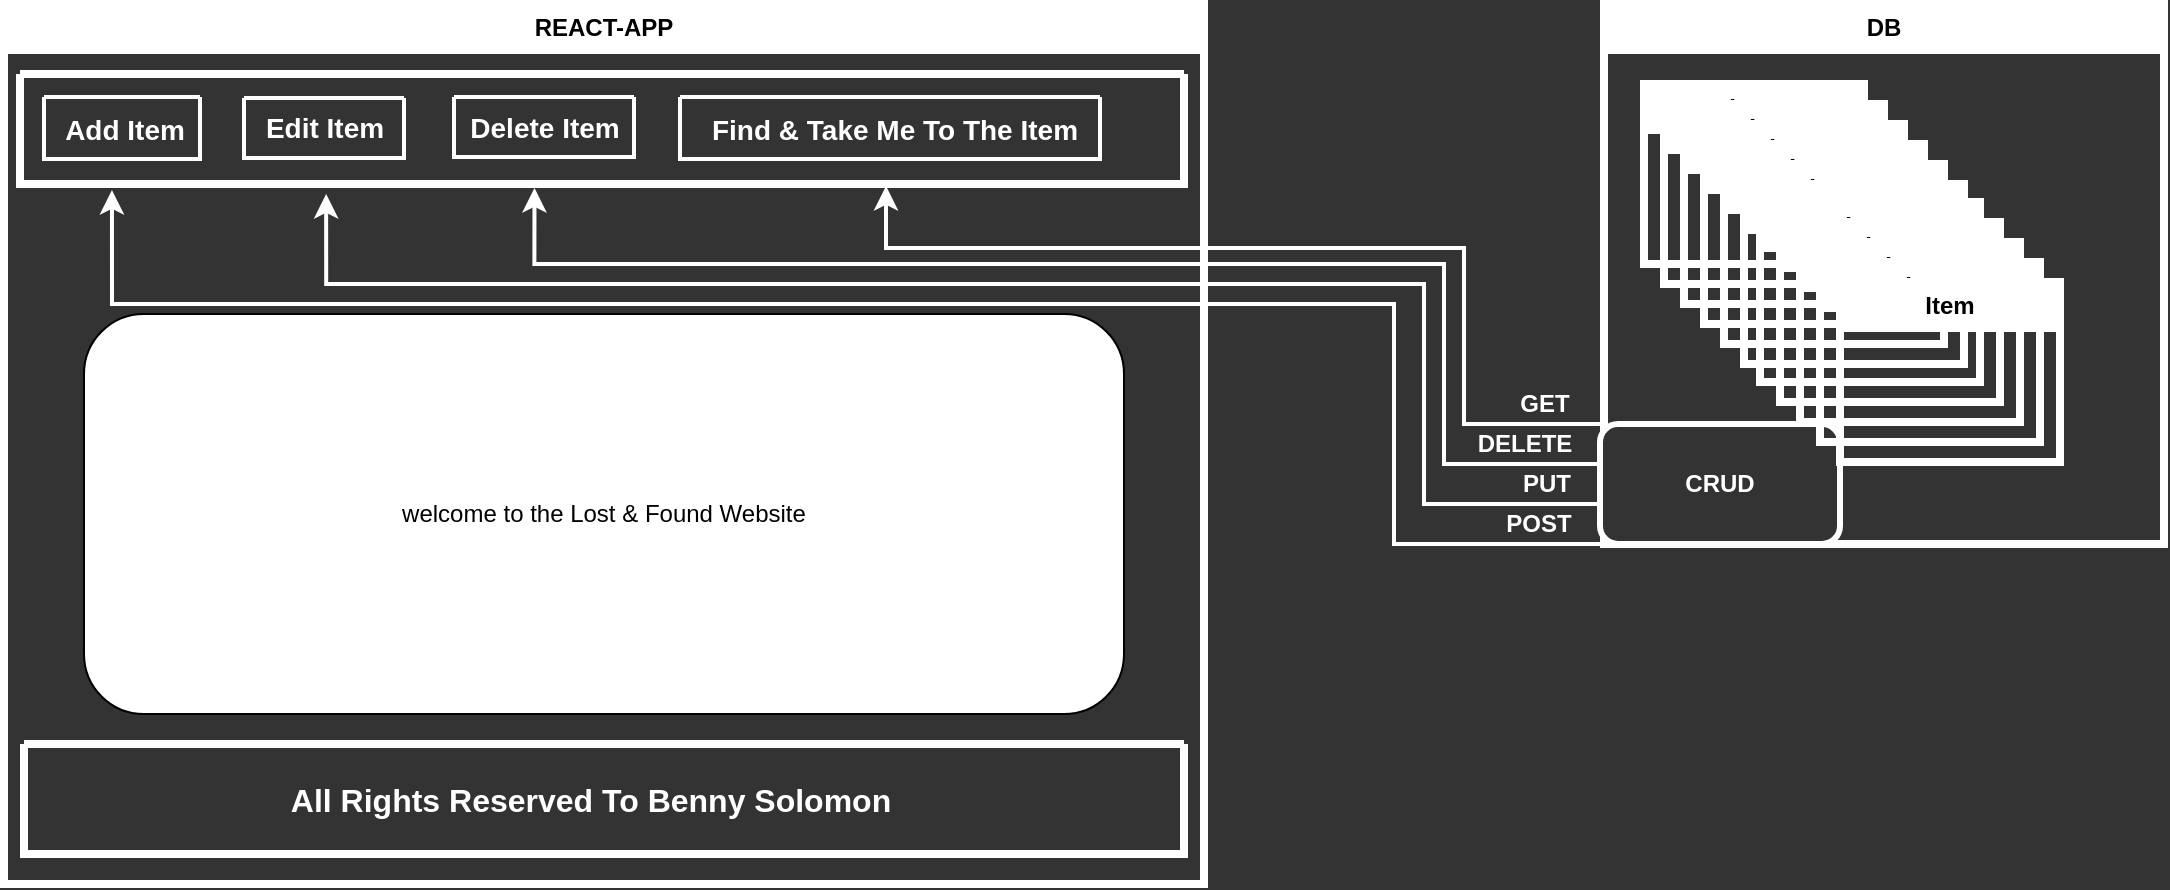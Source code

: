 <mxfile version="21.0.2" type="github">
  <diagram id="C5RBs43oDa-KdzZeNtuy" name="Page-1">
    <mxGraphModel dx="2261" dy="756" grid="1" gridSize="10" guides="1" tooltips="1" connect="1" arrows="1" fold="1" page="1" pageScale="1" pageWidth="827" pageHeight="1169" background="#333333" math="0" shadow="0">
      <root>
        <mxCell id="WIyWlLk6GJQsqaUBKTNV-0" />
        <mxCell id="WIyWlLk6GJQsqaUBKTNV-1" parent="WIyWlLk6GJQsqaUBKTNV-0" />
        <mxCell id="6sigm9hNixch7Fj4dPni-42" style="edgeStyle=orthogonalEdgeStyle;rounded=0;orthogonalLoop=1;jettySize=auto;html=1;exitX=0;exitY=1;exitDx=0;exitDy=0;entryX=0.079;entryY=1.055;entryDx=0;entryDy=0;entryPerimeter=0;strokeColor=#FFFFFF;strokeWidth=2;" edge="1" parent="WIyWlLk6GJQsqaUBKTNV-1" source="6sigm9hNixch7Fj4dPni-3" target="6sigm9hNixch7Fj4dPni-22">
          <mxGeometry relative="1" as="geometry">
            <Array as="points">
              <mxPoint x="415" y="310" />
              <mxPoint x="415" y="190" />
              <mxPoint x="-226" y="190" />
            </Array>
          </mxGeometry>
        </mxCell>
        <mxCell id="6sigm9hNixch7Fj4dPni-3" value="DB" style="swimlane;whiteSpace=wrap;html=1;strokeColor=#FFFFFF;strokeWidth=4;" vertex="1" parent="WIyWlLk6GJQsqaUBKTNV-1">
          <mxGeometry x="520" y="40" width="280" height="270" as="geometry" />
        </mxCell>
        <mxCell id="6sigm9hNixch7Fj4dPni-4" value="Item" style="swimlane;whiteSpace=wrap;html=1;strokeColor=#FFFFFF;strokeWidth=4;" vertex="1" parent="6sigm9hNixch7Fj4dPni-3">
          <mxGeometry x="20" y="40" width="110" height="90" as="geometry" />
        </mxCell>
        <mxCell id="6sigm9hNixch7Fj4dPni-20" value="&lt;font color=&quot;#ffffff&quot;&gt;&lt;b&gt;CRUD&lt;/b&gt;&lt;/font&gt;" style="rounded=1;whiteSpace=wrap;html=1;fillColor=#333333;strokeColor=#FFFFFF;strokeWidth=3;" vertex="1" parent="6sigm9hNixch7Fj4dPni-3">
          <mxGeometry x="-2" y="210" width="120" height="60" as="geometry" />
        </mxCell>
        <mxCell id="6sigm9hNixch7Fj4dPni-6" value="Item" style="swimlane;whiteSpace=wrap;html=1;strokeColor=#FFFFFF;strokeWidth=4;" vertex="1" parent="WIyWlLk6GJQsqaUBKTNV-1">
          <mxGeometry x="550" y="90" width="110" height="90" as="geometry" />
        </mxCell>
        <mxCell id="6sigm9hNixch7Fj4dPni-7" value="Item" style="swimlane;whiteSpace=wrap;html=1;strokeColor=#FFFFFF;strokeWidth=4;" vertex="1" parent="WIyWlLk6GJQsqaUBKTNV-1">
          <mxGeometry x="560" y="100" width="110" height="90" as="geometry" />
        </mxCell>
        <mxCell id="6sigm9hNixch7Fj4dPni-8" value="Item" style="swimlane;whiteSpace=wrap;html=1;strokeColor=#FFFFFF;strokeWidth=4;" vertex="1" parent="WIyWlLk6GJQsqaUBKTNV-1">
          <mxGeometry x="570" y="110" width="110" height="90" as="geometry" />
        </mxCell>
        <mxCell id="6sigm9hNixch7Fj4dPni-9" value="Item" style="swimlane;whiteSpace=wrap;html=1;strokeColor=#FFFFFF;strokeWidth=4;" vertex="1" parent="WIyWlLk6GJQsqaUBKTNV-1">
          <mxGeometry x="580" y="120" width="110" height="90" as="geometry" />
        </mxCell>
        <mxCell id="6sigm9hNixch7Fj4dPni-10" value="Item" style="swimlane;whiteSpace=wrap;html=1;strokeColor=#FFFFFF;strokeWidth=4;" vertex="1" parent="WIyWlLk6GJQsqaUBKTNV-1">
          <mxGeometry x="590" y="130" width="110" height="90" as="geometry" />
        </mxCell>
        <mxCell id="6sigm9hNixch7Fj4dPni-12" value="Item" style="swimlane;whiteSpace=wrap;html=1;strokeColor=#FFFFFF;strokeWidth=4;" vertex="1" parent="WIyWlLk6GJQsqaUBKTNV-1">
          <mxGeometry x="598" y="139" width="110" height="90" as="geometry" />
        </mxCell>
        <mxCell id="6sigm9hNixch7Fj4dPni-13" value="Item" style="swimlane;whiteSpace=wrap;html=1;strokeColor=#FFFFFF;strokeWidth=4;" vertex="1" parent="WIyWlLk6GJQsqaUBKTNV-1">
          <mxGeometry x="608" y="149" width="110" height="90" as="geometry" />
        </mxCell>
        <mxCell id="6sigm9hNixch7Fj4dPni-14" value="Item" style="swimlane;whiteSpace=wrap;html=1;strokeColor=#FFFFFF;strokeWidth=4;" vertex="1" parent="WIyWlLk6GJQsqaUBKTNV-1">
          <mxGeometry x="618" y="159" width="110" height="90" as="geometry" />
        </mxCell>
        <mxCell id="6sigm9hNixch7Fj4dPni-15" value="Item" style="swimlane;whiteSpace=wrap;html=1;strokeColor=#FFFFFF;strokeWidth=4;" vertex="1" parent="WIyWlLk6GJQsqaUBKTNV-1">
          <mxGeometry x="628" y="169" width="110" height="90" as="geometry" />
        </mxCell>
        <mxCell id="6sigm9hNixch7Fj4dPni-16" value="Item" style="swimlane;whiteSpace=wrap;html=1;strokeColor=#FFFFFF;strokeWidth=4;" vertex="1" parent="WIyWlLk6GJQsqaUBKTNV-1">
          <mxGeometry x="638" y="179" width="110" height="90" as="geometry" />
        </mxCell>
        <mxCell id="6sigm9hNixch7Fj4dPni-21" value="REACT-APP" style="swimlane;whiteSpace=wrap;html=1;strokeColor=#FFFFFF;strokeWidth=4;" vertex="1" parent="WIyWlLk6GJQsqaUBKTNV-1">
          <mxGeometry x="-280" y="40" width="600" height="440" as="geometry" />
        </mxCell>
        <mxCell id="6sigm9hNixch7Fj4dPni-22" value="" style="swimlane;startSize=0;strokeColor=#FFFFFF;strokeWidth=4;" vertex="1" parent="6sigm9hNixch7Fj4dPni-21">
          <mxGeometry x="8" y="35" width="582" height="55" as="geometry" />
        </mxCell>
        <mxCell id="6sigm9hNixch7Fj4dPni-29" value="&lt;font size=&quot;1&quot; color=&quot;#ffffff&quot;&gt;&lt;b style=&quot;font-size: 14px;&quot;&gt;Delete Item&lt;/b&gt;&lt;/font&gt;" style="text;html=1;align=center;verticalAlign=middle;resizable=0;points=[];autosize=1;strokeColor=none;fillColor=none;" vertex="1" parent="6sigm9hNixch7Fj4dPni-22">
          <mxGeometry x="212" y="11.5" width="100" height="30" as="geometry" />
        </mxCell>
        <mxCell id="6sigm9hNixch7Fj4dPni-33" value="" style="swimlane;startSize=0;strokeColor=#FFFFFF;strokeWidth=2;" vertex="1" parent="6sigm9hNixch7Fj4dPni-22">
          <mxGeometry x="330" y="11.5" width="210" height="31" as="geometry" />
        </mxCell>
        <mxCell id="6sigm9hNixch7Fj4dPni-30" value="&lt;font size=&quot;1&quot; color=&quot;#ffffff&quot;&gt;&lt;b style=&quot;font-size: 14px;&quot;&gt;Find &amp;amp; Take Me To The Item&lt;/b&gt;&lt;/font&gt;" style="text;html=1;align=center;verticalAlign=middle;resizable=0;points=[];autosize=1;strokeColor=none;fillColor=none;" vertex="1" parent="6sigm9hNixch7Fj4dPni-33">
          <mxGeometry x="2" y="1" width="210" height="30" as="geometry" />
        </mxCell>
        <mxCell id="6sigm9hNixch7Fj4dPni-35" value="" style="swimlane;startSize=0;strokeColor=#FFFFFF;strokeWidth=2;" vertex="1" parent="6sigm9hNixch7Fj4dPni-22">
          <mxGeometry x="217" y="11.5" width="90" height="30" as="geometry" />
        </mxCell>
        <mxCell id="6sigm9hNixch7Fj4dPni-37" value="" style="swimlane;startSize=0;strokeColor=#FFFFFF;strokeWidth=2;" vertex="1" parent="6sigm9hNixch7Fj4dPni-22">
          <mxGeometry x="12" y="11.5" width="78" height="31" as="geometry" />
        </mxCell>
        <mxCell id="6sigm9hNixch7Fj4dPni-27" value="&lt;font size=&quot;1&quot; color=&quot;#ffffff&quot;&gt;&lt;b style=&quot;font-size: 14px;&quot;&gt;Add Item&lt;/b&gt;&lt;/font&gt;" style="text;html=1;align=center;verticalAlign=middle;resizable=0;points=[];autosize=1;strokeColor=none;fillColor=none;" vertex="1" parent="6sigm9hNixch7Fj4dPni-37">
          <mxGeometry y="1" width="80" height="30" as="geometry" />
        </mxCell>
        <mxCell id="6sigm9hNixch7Fj4dPni-36" value="" style="swimlane;startSize=0;strokeColor=#FFFFFF;strokeWidth=2;" vertex="1" parent="6sigm9hNixch7Fj4dPni-22">
          <mxGeometry x="112" y="12" width="80" height="30" as="geometry" />
        </mxCell>
        <mxCell id="6sigm9hNixch7Fj4dPni-28" value="&lt;font size=&quot;1&quot; color=&quot;#ffffff&quot;&gt;&lt;b style=&quot;font-size: 14px;&quot;&gt;Edit Item&lt;/b&gt;&lt;/font&gt;" style="text;html=1;align=center;verticalAlign=middle;resizable=0;points=[];autosize=1;strokeColor=none;fillColor=none;" vertex="1" parent="6sigm9hNixch7Fj4dPni-36">
          <mxGeometry width="80" height="30" as="geometry" />
        </mxCell>
        <mxCell id="6sigm9hNixch7Fj4dPni-23" value="" style="swimlane;startSize=0;strokeColor=#FFFFFF;strokeWidth=4;" vertex="1" parent="6sigm9hNixch7Fj4dPni-21">
          <mxGeometry x="10" y="370" width="580" height="55" as="geometry" />
        </mxCell>
        <mxCell id="6sigm9hNixch7Fj4dPni-31" value="welcome to the Lost &amp;amp; Found Website" style="rounded=1;whiteSpace=wrap;html=1;" vertex="1" parent="6sigm9hNixch7Fj4dPni-21">
          <mxGeometry x="40" y="155" width="520" height="200" as="geometry" />
        </mxCell>
        <mxCell id="6sigm9hNixch7Fj4dPni-24" value="&lt;font size=&quot;1&quot; color=&quot;#ffffff&quot;&gt;&lt;b style=&quot;font-size: 16px;&quot;&gt;All Rights Reserved To Benny Solomon&lt;/b&gt;&lt;/font&gt;" style="text;html=1;align=center;verticalAlign=middle;resizable=0;points=[];autosize=1;strokeColor=none;fillColor=none;" vertex="1" parent="WIyWlLk6GJQsqaUBKTNV-1">
          <mxGeometry x="-147" y="423" width="320" height="30" as="geometry" />
        </mxCell>
        <mxCell id="6sigm9hNixch7Fj4dPni-39" style="edgeStyle=orthogonalEdgeStyle;rounded=0;orthogonalLoop=1;jettySize=auto;html=1;exitX=0;exitY=0;exitDx=0;exitDy=0;entryX=0.481;entryY=1.05;entryDx=0;entryDy=0;entryPerimeter=0;strokeColor=#FFFFFF;strokeWidth=2;" edge="1" parent="WIyWlLk6GJQsqaUBKTNV-1" source="6sigm9hNixch7Fj4dPni-20">
          <mxGeometry relative="1" as="geometry">
            <mxPoint x="518" y="277" as="sourcePoint" />
            <mxPoint x="161.01" y="131" as="targetPoint" />
            <Array as="points">
              <mxPoint x="450" y="250" />
              <mxPoint x="450" y="162" />
              <mxPoint x="161" y="162" />
            </Array>
          </mxGeometry>
        </mxCell>
        <mxCell id="6sigm9hNixch7Fj4dPni-40" style="edgeStyle=orthogonalEdgeStyle;rounded=0;orthogonalLoop=1;jettySize=auto;html=1;exitX=0;exitY=0.25;exitDx=0;exitDy=0;entryX=0.442;entryY=1.036;entryDx=0;entryDy=0;entryPerimeter=0;strokeColor=#FFFFFF;strokeWidth=2;" edge="1" parent="WIyWlLk6GJQsqaUBKTNV-1" source="6sigm9hNixch7Fj4dPni-20" target="6sigm9hNixch7Fj4dPni-22">
          <mxGeometry relative="1" as="geometry">
            <Array as="points">
              <mxPoint x="518" y="270" />
              <mxPoint x="440" y="270" />
              <mxPoint x="440" y="170" />
              <mxPoint x="-15" y="170" />
            </Array>
          </mxGeometry>
        </mxCell>
        <mxCell id="6sigm9hNixch7Fj4dPni-41" style="edgeStyle=orthogonalEdgeStyle;rounded=0;orthogonalLoop=1;jettySize=auto;html=1;exitX=0;exitY=0.75;exitDx=0;exitDy=0;entryX=0.263;entryY=1.091;entryDx=0;entryDy=0;entryPerimeter=0;strokeColor=#FFFFFF;strokeWidth=2;" edge="1" parent="WIyWlLk6GJQsqaUBKTNV-1" source="6sigm9hNixch7Fj4dPni-20" target="6sigm9hNixch7Fj4dPni-22">
          <mxGeometry relative="1" as="geometry">
            <Array as="points">
              <mxPoint x="518" y="290" />
              <mxPoint x="430" y="290" />
              <mxPoint x="430" y="180" />
              <mxPoint x="-119" y="180" />
            </Array>
          </mxGeometry>
        </mxCell>
        <mxCell id="6sigm9hNixch7Fj4dPni-43" value="&lt;b&gt;&lt;font color=&quot;#ffffff&quot;&gt;GET&lt;/font&gt;&lt;/b&gt;" style="text;html=1;align=center;verticalAlign=middle;resizable=0;points=[];autosize=1;strokeColor=none;fillColor=none;" vertex="1" parent="WIyWlLk6GJQsqaUBKTNV-1">
          <mxGeometry x="465" y="225" width="50" height="30" as="geometry" />
        </mxCell>
        <mxCell id="6sigm9hNixch7Fj4dPni-44" value="&lt;font color=&quot;#ffffff&quot;&gt;&lt;b&gt;DELETE&lt;/b&gt;&lt;/font&gt;" style="text;html=1;align=center;verticalAlign=middle;resizable=0;points=[];autosize=1;strokeColor=none;fillColor=none;" vertex="1" parent="WIyWlLk6GJQsqaUBKTNV-1">
          <mxGeometry x="445" y="245" width="70" height="30" as="geometry" />
        </mxCell>
        <mxCell id="6sigm9hNixch7Fj4dPni-45" value="&lt;b&gt;&lt;font color=&quot;#ffffff&quot;&gt;PUT&lt;/font&gt;&lt;/b&gt;" style="text;html=1;align=center;verticalAlign=middle;resizable=0;points=[];autosize=1;strokeColor=none;fillColor=none;" vertex="1" parent="WIyWlLk6GJQsqaUBKTNV-1">
          <mxGeometry x="466" y="265" width="50" height="30" as="geometry" />
        </mxCell>
        <mxCell id="6sigm9hNixch7Fj4dPni-46" value="&lt;b&gt;&lt;font color=&quot;#ffffff&quot;&gt;POST&lt;/font&gt;&lt;/b&gt;" style="text;html=1;align=center;verticalAlign=middle;resizable=0;points=[];autosize=1;strokeColor=none;fillColor=none;" vertex="1" parent="WIyWlLk6GJQsqaUBKTNV-1">
          <mxGeometry x="457" y="285" width="60" height="30" as="geometry" />
        </mxCell>
      </root>
    </mxGraphModel>
  </diagram>
</mxfile>
